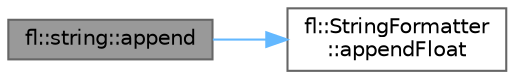 digraph "fl::string::append"
{
 // INTERACTIVE_SVG=YES
 // LATEX_PDF_SIZE
  bgcolor="transparent";
  edge [fontname=Helvetica,fontsize=10,labelfontname=Helvetica,labelfontsize=10];
  node [fontname=Helvetica,fontsize=10,shape=box,height=0.2,width=0.4];
  rankdir="LR";
  Node1 [id="Node000001",label="fl::string::append",height=0.2,width=0.4,color="gray40", fillcolor="grey60", style="filled", fontcolor="black",tooltip=" "];
  Node1 -> Node2 [id="edge1_Node000001_Node000002",color="steelblue1",style="solid",tooltip=" "];
  Node2 [id="Node000002",label="fl::StringFormatter\l::appendFloat",height=0.2,width=0.4,color="grey40", fillcolor="white", style="filled",URL="$d4/d8d/classfl_1_1_string_formatter_a749efeecd1cf463e2046c41833a09858.html#a749efeecd1cf463e2046c41833a09858",tooltip=" "];
}
